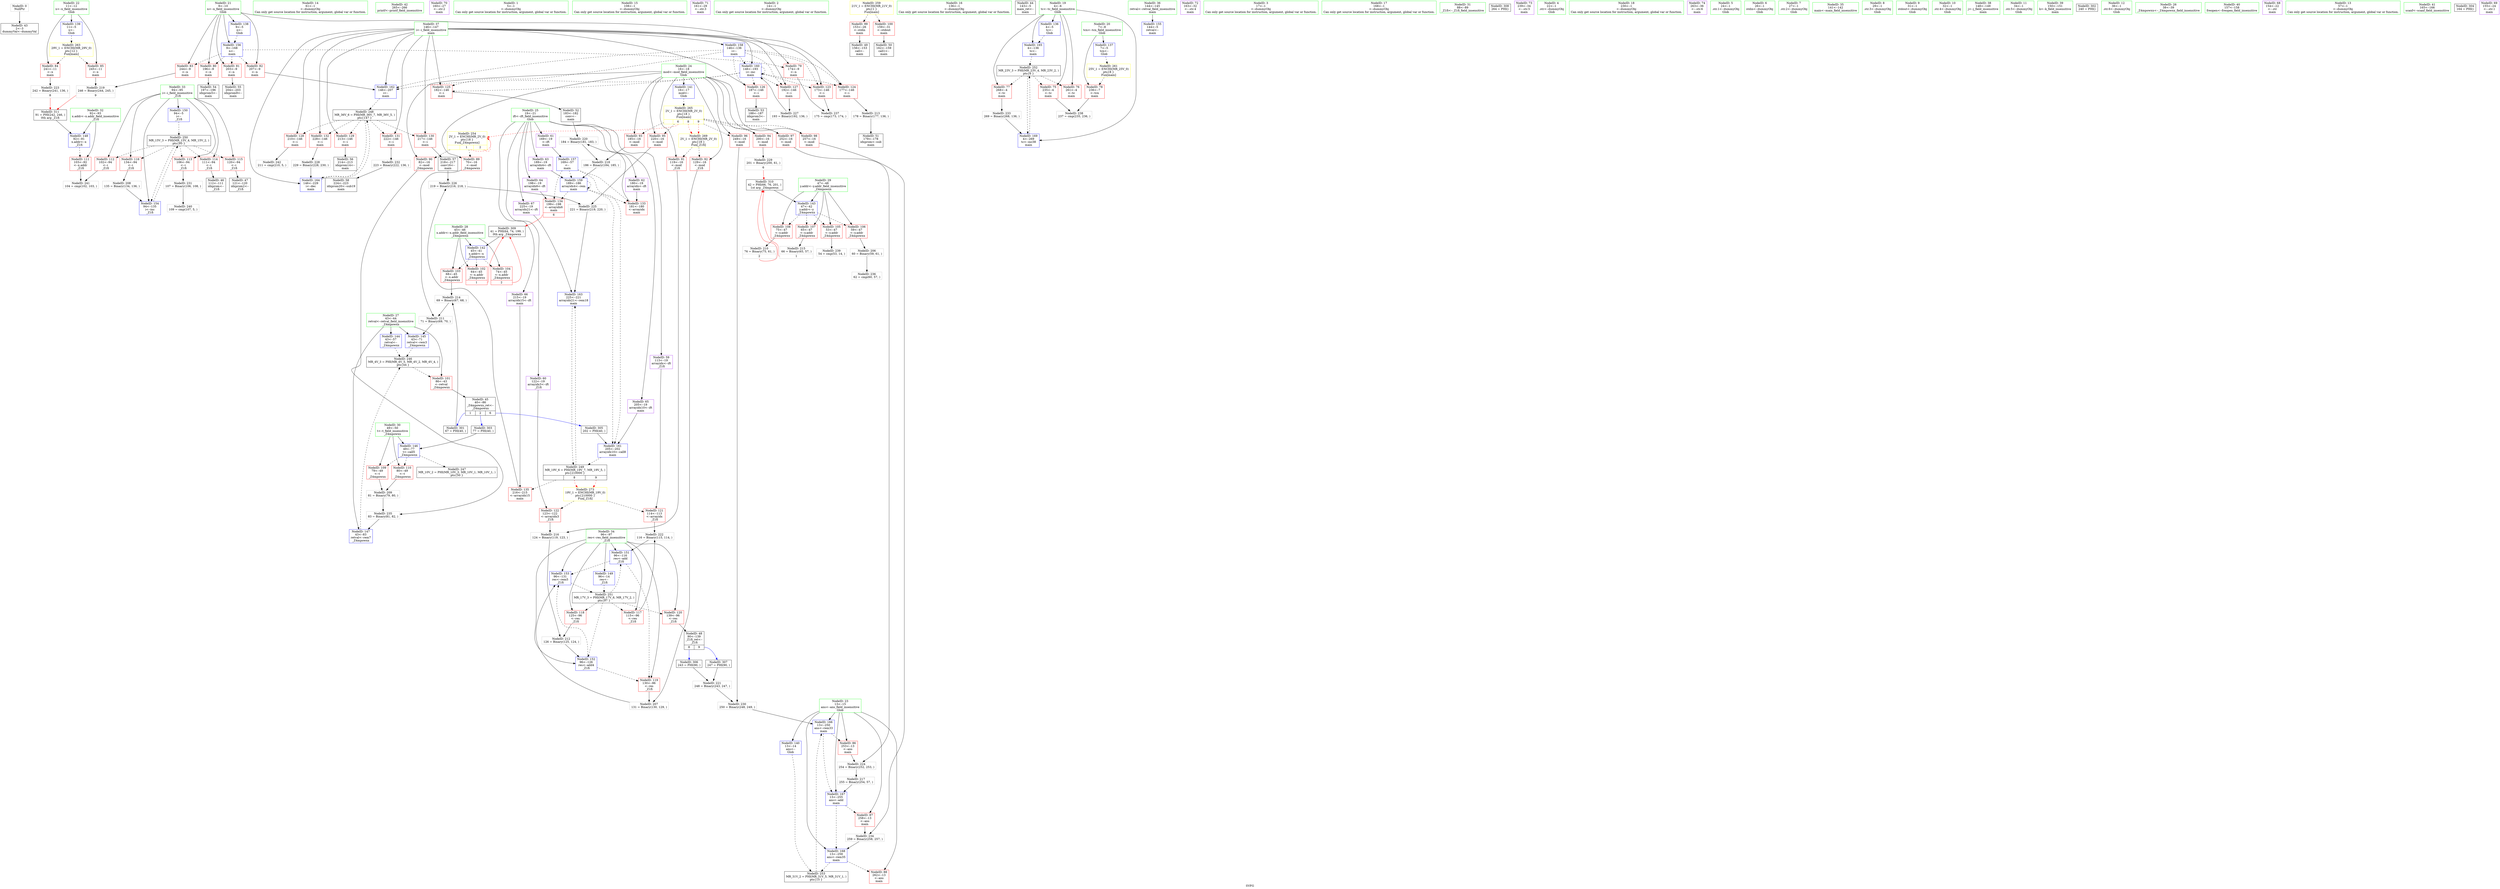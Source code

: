 digraph "SVFG" {
	label="SVFG";

	Node0x5581641a6820 [shape=record,color=grey,label="{NodeID: 0\nNullPtr}"];
	Node0x5581641a6820 -> Node0x5581641c3b30[style=solid];
	Node0x5581641e0800 [shape=record,color=yellow,style=double,label="{NodeID: 263\n29V_1 = ENCHI(MR_29V_0)\npts\{12 \}\nFun[main]}"];
	Node0x5581641e0800 -> Node0x5581641c6cd0[style=dashed];
	Node0x5581641e0800 -> Node0x5581641c6da0[style=dashed];
	Node0x5581641c4040 [shape=record,color=red,label="{NodeID: 97\n252\<--16\n\<--mod\nmain\n}"];
	Node0x5581641c4040 -> Node0x5581641d10d0[style=solid];
	Node0x5581641c2160 [shape=record,color=green,label="{NodeID: 14\n61\<--1\n\<--dummyObj\nCan only get source location for instruction, argument, global var or function.}"];
	Node0x5581641c4ba0 [shape=record,color=red,label="{NodeID: 111\n103\<--92\n\<--x.addr\n_Z1fi\n}"];
	Node0x5581641c4ba0 -> Node0x5581641d2a50[style=solid];
	Node0x5581641c2e10 [shape=record,color=green,label="{NodeID: 28\n45\<--46\nx.addr\<--x.addr_field_insensitive\n_Z4mpowxx\n}"];
	Node0x5581641c2e10 -> Node0x5581641c4450[style=solid];
	Node0x5581641c2e10 -> Node0x5581641c4520[style=solid];
	Node0x5581641c2e10 -> Node0x5581641c45f0[style=solid];
	Node0x5581641c2e10 -> Node0x5581641cad30[style=solid];
	Node0x5581641cf8d0 [shape=record,color=grey,label="{NodeID: 208\n135 = Binary(134, 136, )\n}"];
	Node0x5581641cf8d0 -> Node0x5581641cb6f0[style=solid];
	Node0x5581641c9e40 [shape=record,color=red,label="{NodeID: 125\n182\<--146\n\<--i\nmain\n}"];
	Node0x5581641c9e40 -> Node0x5581641c52d0[style=solid];
	Node0x5581641c3a30 [shape=record,color=green,label="{NodeID: 42\n265\<--266\nprintf\<--printf_field_insensitive\n}"];
	Node0x5581641eef80 [shape=record,color=black,label="{NodeID: 305\n202 = PHI(40, )\n}"];
	Node0x5581641eef80 -> Node0x5581641cbca0[style=solid];
	Node0x5581641d0dd0 [shape=record,color=grey,label="{NodeID: 222\n116 = Binary(115, 114, )\n}"];
	Node0x5581641d0dd0 -> Node0x5581641cb480[style=solid];
	Node0x5581641caa30 [shape=record,color=blue,label="{NodeID: 139\n11\<--5\nx\<--\nGlob }"];
	Node0x5581641caa30 -> Node0x5581641e0800[style=dashed];
	Node0x5581641c5610 [shape=record,color=black,label="{NodeID: 56\n214\<--213\nidxprom14\<--\nmain\n}"];
	Node0x5581641d22d0 [shape=record,color=grey,label="{NodeID: 236\n62 = cmp(60, 57, )\n}"];
	Node0x5581641cb620 [shape=record,color=blue,label="{NodeID: 153\n96\<--131\nres\<--rem5\n_Z1fi\n}"];
	Node0x5581641cb620 -> Node0x5581641dde70[style=dashed];
	Node0x5581641c6170 [shape=record,color=purple,label="{NodeID: 70\n160\<--27\n\<--.str.2\nmain\n}"];
	Node0x5581641dd970 [shape=record,color=black,label="{NodeID: 250\nMR_15V_3 = PHI(MR_15V_4, MR_15V_2, )\npts\{95 \}\n}"];
	Node0x5581641dd970 -> Node0x5581641c4c70[style=dashed];
	Node0x5581641dd970 -> Node0x5581641c4d40[style=dashed];
	Node0x5581641dd970 -> Node0x5581641c4e10[style=dashed];
	Node0x5581641dd970 -> Node0x5581641c4ee0[style=dashed];
	Node0x5581641dd970 -> Node0x5581641c96f0[style=dashed];
	Node0x5581641dd970 -> Node0x5581641cb6f0[style=dashed];
	Node0x5581641cc180 [shape=record,color=blue,label="{NodeID: 167\n13\<--255\nans\<--add\nmain\n}"];
	Node0x5581641cc180 -> Node0x5581641c6f40[style=dashed];
	Node0x5581641cc180 -> Node0x5581641cc250[style=dashed];
	Node0x5581641c6cd0 [shape=record,color=red,label="{NodeID: 84\n241\<--11\n\<--x\nmain\n}"];
	Node0x5581641c6cd0 -> Node0x5581641d0f50[style=solid];
	Node0x5581641bcd70 [shape=record,color=green,label="{NodeID: 1\n5\<--1\n\<--dummyObj\nCan only get source location for instruction, argument, global var or function.}"];
	Node0x5581641c4110 [shape=record,color=red,label="{NodeID: 98\n257\<--16\n\<--mod\nmain\n}"];
	Node0x5581641c4110 -> Node0x5581641d1fd0[style=solid];
	Node0x5581641c21f0 [shape=record,color=green,label="{NodeID: 15\n108\<--1\n\<--dummyObj\nCan only get source location for instruction, argument, global var or function.}"];
	Node0x5581641c4c70 [shape=record,color=red,label="{NodeID: 112\n102\<--94\n\<--i\n_Z1fi\n}"];
	Node0x5581641c4c70 -> Node0x5581641d2a50[style=solid];
	Node0x5581641c2ee0 [shape=record,color=green,label="{NodeID: 29\n47\<--48\ny.addr\<--y.addr_field_insensitive\n_Z4mpowxx\n}"];
	Node0x5581641c2ee0 -> Node0x5581641c46c0[style=solid];
	Node0x5581641c2ee0 -> Node0x5581641c4790[style=solid];
	Node0x5581641c2ee0 -> Node0x5581641c4860[style=solid];
	Node0x5581641c2ee0 -> Node0x5581641c4930[style=solid];
	Node0x5581641c2ee0 -> Node0x5581641cae00[style=solid];
	Node0x5581641cfa50 [shape=record,color=grey,label="{NodeID: 209\n81 = Binary(79, 80, )\n}"];
	Node0x5581641cfa50 -> Node0x5581641d2150[style=solid];
	Node0x5581641c9f10 [shape=record,color=red,label="{NodeID: 126\n187\<--146\n\<--i\nmain\n}"];
	Node0x5581641c9f10 -> Node0x5581641c53a0[style=solid];
	Node0x5581641c3b30 [shape=record,color=black,label="{NodeID: 43\n2\<--3\ndummyVal\<--dummyVal\n}"];
	Node0x5581641ef0f0 [shape=record,color=black,label="{NodeID: 306\n243 = PHI(90, )\n}"];
	Node0x5581641ef0f0 -> Node0x5581641d0c50[style=solid];
	Node0x5581641d0f50 [shape=record,color=grey,label="{NodeID: 223\n242 = Binary(241, 136, )\n|{<s0>8}}"];
	Node0x5581641d0f50:s0 -> Node0x5581641ef910[style=solid,color=red];
	Node0x5581641cab30 [shape=record,color=blue,label="{NodeID: 140\n13\<--14\nans\<--\nGlob }"];
	Node0x5581641cab30 -> Node0x5581641de870[style=dashed];
	Node0x5581641c56e0 [shape=record,color=black,label="{NodeID: 57\n218\<--217\nconv16\<--\nmain\n}"];
	Node0x5581641c56e0 -> Node0x5581641d13d0[style=solid];
	Node0x5581641d2450 [shape=record,color=grey,label="{NodeID: 237\n175 = cmp(173, 174, )\n}"];
	Node0x5581641cb6f0 [shape=record,color=blue,label="{NodeID: 154\n94\<--135\ni\<--inc\n_Z1fi\n}"];
	Node0x5581641cb6f0 -> Node0x5581641dd970[style=dashed];
	Node0x5581641c6240 [shape=record,color=purple,label="{NodeID: 71\n161\<--29\n\<--.str.3\nmain\n}"];
	Node0x5581641dde70 [shape=record,color=black,label="{NodeID: 251\nMR_17V_3 = PHI(MR_17V_6, MR_17V_2, )\npts\{97 \}\n}"];
	Node0x5581641dde70 -> Node0x5581641c97c0[style=dashed];
	Node0x5581641dde70 -> Node0x5581641c9890[style=dashed];
	Node0x5581641dde70 -> Node0x5581641c9a30[style=dashed];
	Node0x5581641dde70 -> Node0x5581641cb480[style=dashed];
	Node0x5581641dde70 -> Node0x5581641cb550[style=dashed];
	Node0x5581641cc250 [shape=record,color=blue,label="{NodeID: 168\n13\<--259\nans\<--rem35\nmain\n}"];
	Node0x5581641cc250 -> Node0x5581641c7010[style=dashed];
	Node0x5581641cc250 -> Node0x5581641de870[style=dashed];
	Node0x5581641c6da0 [shape=record,color=red,label="{NodeID: 85\n245\<--11\n\<--x\nmain\n}"];
	Node0x5581641c6da0 -> Node0x5581641d0950[style=solid];
	Node0x5581641b8b50 [shape=record,color=green,label="{NodeID: 2\n14\<--1\n\<--dummyObj\nCan only get source location for instruction, argument, global var or function.}"];
	Node0x5581641e09c0 [shape=record,color=yellow,style=double,label="{NodeID: 265\n2V_1 = ENCHI(MR_2V_0)\npts\{18 \}\nFun[main]|{|<s6>6|<s7>8|<s8>9}}"];
	Node0x5581641e09c0 -> Node0x5581641c7420[style=dashed];
	Node0x5581641e09c0 -> Node0x5581641c74f0[style=dashed];
	Node0x5581641e09c0 -> Node0x5581641c75c0[style=dashed];
	Node0x5581641e09c0 -> Node0x5581641c3f70[style=dashed];
	Node0x5581641e09c0 -> Node0x5581641c4040[style=dashed];
	Node0x5581641e09c0 -> Node0x5581641c4110[style=dashed];
	Node0x5581641e09c0:s6 -> Node0x5581641ded70[style=dashed,color=red];
	Node0x5581641e09c0:s7 -> Node0x5581641e0d40[style=dashed,color=red];
	Node0x5581641e09c0:s8 -> Node0x5581641e0d40[style=dashed,color=red];
	Node0x5581641c41e0 [shape=record,color=red,label="{NodeID: 99\n153\<--26\n\<--stdin\nmain\n}"];
	Node0x5581641c41e0 -> Node0x5581641c5060[style=solid];
	Node0x5581641c2280 [shape=record,color=green,label="{NodeID: 16\n136\<--1\n\<--dummyObj\nCan only get source location for instruction, argument, global var or function.}"];
	Node0x5581641c4d40 [shape=record,color=red,label="{NodeID: 113\n106\<--94\n\<--i\n_Z1fi\n}"];
	Node0x5581641c4d40 -> Node0x5581641d1b50[style=solid];
	Node0x5581641c2fb0 [shape=record,color=green,label="{NodeID: 30\n49\<--50\nt\<--t_field_insensitive\n_Z4mpowxx\n}"];
	Node0x5581641c2fb0 -> Node0x5581641c4a00[style=solid];
	Node0x5581641c2fb0 -> Node0x5581641c4ad0[style=solid];
	Node0x5581641c2fb0 -> Node0x5581641cb070[style=solid];
	Node0x5581641cfbd0 [shape=record,color=grey,label="{NodeID: 210\n76 = Binary(75, 61, )\n|{<s0>2}}"];
	Node0x5581641cfbd0:s0 -> Node0x5581641ef750[style=solid,color=red];
	Node0x5581641c9fe0 [shape=record,color=red,label="{NodeID: 127\n192\<--146\n\<--i\nmain\n}"];
	Node0x5581641c9fe0 -> Node0x5581641d1550[style=solid];
	Node0x5581641c3c30 [shape=record,color=black,label="{NodeID: 44\n143\<--5\nmain_ret\<--\nmain\n}"];
	Node0x5581641ef230 [shape=record,color=black,label="{NodeID: 307\n247 = PHI(90, )\n}"];
	Node0x5581641ef230 -> Node0x5581641d0c50[style=solid];
	Node0x5581641d10d0 [shape=record,color=grey,label="{NodeID: 224\n254 = Binary(252, 253, )\n}"];
	Node0x5581641d10d0 -> Node0x5581641d0650[style=solid];
	Node0x5581641cac30 [shape=record,color=blue,label="{NodeID: 141\n16\<--17\nmod\<--\nGlob }"];
	Node0x5581641cac30 -> Node0x5581641e09c0[style=dashed];
	Node0x5581641c57b0 [shape=record,color=black,label="{NodeID: 58\n224\<--223\nidxprom20\<--sub19\nmain\n}"];
	Node0x5581641d25d0 [shape=record,color=grey,label="{NodeID: 238\n237 = cmp(235, 236, )\n}"];
	Node0x5581641cb7c0 [shape=record,color=blue,label="{NodeID: 155\n144\<--5\nretval\<--\nmain\n}"];
	Node0x5581641c6310 [shape=record,color=purple,label="{NodeID: 72\n163\<--32\n\<--.str.4\nmain\n}"];
	Node0x5581641de370 [shape=record,color=black,label="{NodeID: 252\nMR_23V_3 = PHI(MR_23V_4, MR_23V_2, )\npts\{6 \}\n}"];
	Node0x5581641de370 -> Node0x5581641c6580[style=dashed];
	Node0x5581641de370 -> Node0x5581641c6650[style=dashed];
	Node0x5581641de370 -> Node0x5581641c6720[style=dashed];
	Node0x5581641de370 -> Node0x5581641cc320[style=dashed];
	Node0x5581641cc320 [shape=record,color=blue,label="{NodeID: 169\n4\<--269\ntc\<--inc38\nmain\n}"];
	Node0x5581641cc320 -> Node0x5581641de370[style=dashed];
	Node0x5581641c6e70 [shape=record,color=red,label="{NodeID: 86\n253\<--13\n\<--ans\nmain\n}"];
	Node0x5581641c6e70 -> Node0x5581641d10d0[style=solid];
	Node0x5581641bbb50 [shape=record,color=green,label="{NodeID: 3\n17\<--1\n\<--dummyObj\nCan only get source location for instruction, argument, global var or function.}"];
	Node0x5581641c42b0 [shape=record,color=red,label="{NodeID: 100\n159\<--31\n\<--stdout\nmain\n}"];
	Node0x5581641c42b0 -> Node0x5581641c5130[style=solid];
	Node0x5581641c2340 [shape=record,color=green,label="{NodeID: 17\n168\<--1\n\<--dummyObj\nCan only get source location for instruction, argument, global var or function.}"];
	Node0x5581641c4e10 [shape=record,color=red,label="{NodeID: 114\n111\<--94\n\<--i\n_Z1fi\n}"];
	Node0x5581641c4e10 -> Node0x5581641c3dd0[style=solid];
	Node0x5581641c3080 [shape=record,color=green,label="{NodeID: 31\n88\<--89\n_Z1fi\<--_Z1fi_field_insensitive\n}"];
	Node0x5581641cfd50 [shape=record,color=grey,label="{NodeID: 211\n71 = Binary(69, 70, )\n}"];
	Node0x5581641cfd50 -> Node0x5581641cafa0[style=solid];
	Node0x5581641ca0b0 [shape=record,color=red,label="{NodeID: 128\n210\<--146\n\<--i\nmain\n}"];
	Node0x5581641ca0b0 -> Node0x5581641d2bd0[style=solid];
	Node0x5581641c3d00 [shape=record,color=black,label="{NodeID: 45\n40\<--86\n_Z4mpowxx_ret\<--\n_Z4mpowxx\n|{<s0>1|<s1>2|<s2>6}}"];
	Node0x5581641c3d00:s0 -> Node0x558163f377c0[style=solid,color=blue];
	Node0x5581641c3d00:s1 -> Node0x5581641eed80[style=solid,color=blue];
	Node0x5581641c3d00:s2 -> Node0x5581641eef80[style=solid,color=blue];
	Node0x5581641ef370 [shape=record,color=black,label="{NodeID: 308\n264 = PHI()\n}"];
	Node0x5581641d1250 [shape=record,color=grey,label="{NodeID: 225\n221 = Binary(219, 220, )\n}"];
	Node0x5581641d1250 -> Node0x5581641cbe40[style=solid];
	Node0x5581641cad30 [shape=record,color=blue,label="{NodeID: 142\n45\<--41\nx.addr\<--x\n_Z4mpowxx\n}"];
	Node0x5581641cad30 -> Node0x5581641c4450[style=dashed];
	Node0x5581641cad30 -> Node0x5581641c4520[style=dashed];
	Node0x5581641cad30 -> Node0x5581641c45f0[style=dashed];
	Node0x5581641c5880 [shape=record,color=purple,label="{NodeID: 59\n113\<--19\narrayidx\<--ift\n_Z1fi\n}"];
	Node0x5581641c5880 -> Node0x5581641c9b00[style=solid];
	Node0x5581641d2750 [shape=record,color=grey,label="{NodeID: 239\n54 = cmp(53, 14, )\n}"];
	Node0x5581641cb890 [shape=record,color=blue,label="{NodeID: 156\n9\<--168\nn\<--\nmain\n}"];
	Node0x5581641cb890 -> Node0x5581641c68c0[style=dashed];
	Node0x5581641cb890 -> Node0x5581641c6990[style=dashed];
	Node0x5581641cb890 -> Node0x5581641c6a60[style=dashed];
	Node0x5581641cb890 -> Node0x5581641c6b30[style=dashed];
	Node0x5581641cb890 -> Node0x5581641c6c00[style=dashed];
	Node0x5581641c63e0 [shape=record,color=purple,label="{NodeID: 73\n239\<--34\n\<--.str.5\nmain\n}"];
	Node0x5581641de870 [shape=record,color=black,label="{NodeID: 253\nMR_31V_2 = PHI(MR_31V_5, MR_31V_1, )\npts\{15 \}\n}"];
	Node0x5581641de870 -> Node0x5581641cc0b0[style=dashed];
	Node0x5581641c6f40 [shape=record,color=red,label="{NodeID: 87\n258\<--13\n\<--ans\nmain\n}"];
	Node0x5581641c6f40 -> Node0x5581641d1fd0[style=solid];
	Node0x5581641a6a20 [shape=record,color=green,label="{NodeID: 4\n22\<--1\n.str\<--dummyObj\nGlob }"];
	Node0x5581641c4380 [shape=record,color=red,label="{NodeID: 101\n86\<--43\n\<--retval\n_Z4mpowxx\n}"];
	Node0x5581641c4380 -> Node0x5581641c3d00[style=solid];
	Node0x5581641c2440 [shape=record,color=green,label="{NodeID: 18\n230\<--1\n\<--dummyObj\nCan only get source location for instruction, argument, global var or function.}"];
	Node0x5581641c4ee0 [shape=record,color=red,label="{NodeID: 115\n120\<--94\n\<--i\n_Z1fi\n}"];
	Node0x5581641c4ee0 -> Node0x5581641c3ea0[style=solid];
	Node0x5581641c3180 [shape=record,color=green,label="{NodeID: 32\n92\<--93\nx.addr\<--x.addr_field_insensitive\n_Z1fi\n}"];
	Node0x5581641c3180 -> Node0x5581641c4ba0[style=solid];
	Node0x5581641c3180 -> Node0x5581641cb210[style=solid];
	Node0x5581641cfed0 [shape=record,color=grey,label="{NodeID: 212\n126 = Binary(125, 124, )\n}"];
	Node0x5581641cfed0 -> Node0x5581641cb550[style=solid];
	Node0x5581641ca180 [shape=record,color=red,label="{NodeID: 129\n213\<--146\n\<--i\nmain\n}"];
	Node0x5581641ca180 -> Node0x5581641c5610[style=solid];
	Node0x5581641c3dd0 [shape=record,color=black,label="{NodeID: 46\n112\<--111\nidxprom\<--\n_Z1fi\n}"];
	Node0x5581641ef440 [shape=record,color=black,label="{NodeID: 309\n41 = PHI(64, 74, 199, )\n0th arg _Z4mpowxx }"];
	Node0x5581641ef440 -> Node0x5581641cad30[style=solid];
	Node0x5581641d13d0 [shape=record,color=grey,label="{NodeID: 226\n219 = Binary(216, 218, )\n}"];
	Node0x5581641d13d0 -> Node0x5581641d1250[style=solid];
	Node0x5581641cae00 [shape=record,color=blue,label="{NodeID: 143\n47\<--42\ny.addr\<--y\n_Z4mpowxx\n}"];
	Node0x5581641cae00 -> Node0x5581641c46c0[style=dashed];
	Node0x5581641cae00 -> Node0x5581641c4790[style=dashed];
	Node0x5581641cae00 -> Node0x5581641c4860[style=dashed];
	Node0x5581641cae00 -> Node0x5581641c4930[style=dashed];
	Node0x5581641c5950 [shape=record,color=purple,label="{NodeID: 60\n122\<--19\narrayidx3\<--ift\n_Z1fi\n}"];
	Node0x5581641c5950 -> Node0x5581641c9bd0[style=solid];
	Node0x5581641d28d0 [shape=record,color=grey,label="{NodeID: 240\n109 = cmp(107, 5, )\n}"];
	Node0x5581641cb960 [shape=record,color=blue,label="{NodeID: 157\n169\<--57\n\<--\nmain\n}"];
	Node0x5581641cb960 -> Node0x5581641ca4c0[style=dashed];
	Node0x5581641cb960 -> Node0x5581641ca590[style=dashed];
	Node0x5581641cb960 -> Node0x5581641cbb00[style=dashed];
	Node0x5581641cb960 -> Node0x5581641cbca0[style=dashed];
	Node0x5581641c64b0 [shape=record,color=purple,label="{NodeID: 74\n263\<--36\n\<--.str.6\nmain\n}"];
	Node0x5581641ded70 [shape=record,color=yellow,style=double,label="{NodeID: 254\n2V_1 = ENCHI(MR_2V_0)\npts\{18 \}\nFun[_Z4mpowxx]|{|<s2>1|<s3>2}}"];
	Node0x5581641ded70 -> Node0x5581641c70e0[style=dashed];
	Node0x5581641ded70 -> Node0x5581641c71b0[style=dashed];
	Node0x5581641ded70:s2 -> Node0x5581641ded70[style=dashed,color=red];
	Node0x5581641ded70:s3 -> Node0x5581641ded70[style=dashed,color=red];
	Node0x5581641c7010 [shape=record,color=red,label="{NodeID: 88\n262\<--13\n\<--ans\nmain\n}"];
	Node0x5581641bcc50 [shape=record,color=green,label="{NodeID: 5\n24\<--1\n.str.1\<--dummyObj\nGlob }"];
	Node0x5581641c4450 [shape=record,color=red,label="{NodeID: 102\n64\<--45\n\<--x.addr\n_Z4mpowxx\n|{<s0>1}}"];
	Node0x5581641c4450:s0 -> Node0x5581641ef440[style=solid,color=red];
	Node0x5581641c2540 [shape=record,color=green,label="{NodeID: 19\n4\<--6\ntc\<--tc_field_insensitive\nGlob }"];
	Node0x5581641c2540 -> Node0x5581641c6580[style=solid];
	Node0x5581641c2540 -> Node0x5581641c6650[style=solid];
	Node0x5581641c2540 -> Node0x5581641c6720[style=solid];
	Node0x5581641c2540 -> Node0x5581641ca730[style=solid];
	Node0x5581641c2540 -> Node0x5581641cbfe0[style=solid];
	Node0x5581641c2540 -> Node0x5581641cc320[style=solid];
	Node0x5581641c96f0 [shape=record,color=red,label="{NodeID: 116\n134\<--94\n\<--i\n_Z1fi\n}"];
	Node0x5581641c96f0 -> Node0x5581641cf8d0[style=solid];
	Node0x5581641c3250 [shape=record,color=green,label="{NodeID: 33\n94\<--95\ni\<--i_field_insensitive\n_Z1fi\n}"];
	Node0x5581641c3250 -> Node0x5581641c4c70[style=solid];
	Node0x5581641c3250 -> Node0x5581641c4d40[style=solid];
	Node0x5581641c3250 -> Node0x5581641c4e10[style=solid];
	Node0x5581641c3250 -> Node0x5581641c4ee0[style=solid];
	Node0x5581641c3250 -> Node0x5581641c96f0[style=solid];
	Node0x5581641c3250 -> Node0x5581641cb3b0[style=solid];
	Node0x5581641c3250 -> Node0x5581641cb6f0[style=solid];
	Node0x5581641d0050 [shape=record,color=grey,label="{NodeID: 213\n178 = Binary(177, 136, )\n}"];
	Node0x5581641d0050 -> Node0x5581641c5200[style=solid];
	Node0x5581641ca250 [shape=record,color=red,label="{NodeID: 130\n217\<--146\n\<--i\nmain\n}"];
	Node0x5581641ca250 -> Node0x5581641c56e0[style=solid];
	Node0x5581641c3ea0 [shape=record,color=black,label="{NodeID: 47\n121\<--120\nidxprom2\<--\n_Z1fi\n}"];
	Node0x5581641ef750 [shape=record,color=black,label="{NodeID: 310\n42 = PHI(66, 76, 201, )\n1st arg _Z4mpowxx }"];
	Node0x5581641ef750 -> Node0x5581641cae00[style=solid];
	Node0x5581641d1550 [shape=record,color=grey,label="{NodeID: 227\n193 = Binary(192, 136, )\n}"];
	Node0x5581641d1550 -> Node0x5581641cbbd0[style=solid];
	Node0x5581641caed0 [shape=record,color=blue,label="{NodeID: 144\n43\<--57\nretval\<--\n_Z4mpowxx\n}"];
	Node0x5581641caed0 -> Node0x5581641dc570[style=dashed];
	Node0x5581641c5a20 [shape=record,color=purple,label="{NodeID: 61\n169\<--19\n\<--ift\nmain\n}"];
	Node0x5581641c5a20 -> Node0x5581641cb960[style=solid];
	Node0x5581641d2a50 [shape=record,color=grey,label="{NodeID: 241\n104 = cmp(102, 103, )\n}"];
	Node0x5581641cba30 [shape=record,color=blue,label="{NodeID: 158\n146\<--136\ni\<--\nmain\n}"];
	Node0x5581641cba30 -> Node0x5581641c9ca0[style=dashed];
	Node0x5581641cba30 -> Node0x5581641c9d70[style=dashed];
	Node0x5581641cba30 -> Node0x5581641c9e40[style=dashed];
	Node0x5581641cba30 -> Node0x5581641c9f10[style=dashed];
	Node0x5581641cba30 -> Node0x5581641c9fe0[style=dashed];
	Node0x5581641cba30 -> Node0x5581641cbbd0[style=dashed];
	Node0x5581641cba30 -> Node0x5581641cbd70[style=dashed];
	Node0x5581641c6580 [shape=record,color=red,label="{NodeID: 75\n235\<--4\n\<--tc\nmain\n}"];
	Node0x5581641c6580 -> Node0x5581641d25d0[style=solid];
	Node0x5581641c70e0 [shape=record,color=red,label="{NodeID: 89\n70\<--16\n\<--mod\n_Z4mpowxx\n}"];
	Node0x5581641c70e0 -> Node0x5581641cfd50[style=solid];
	Node0x5581641c13a0 [shape=record,color=green,label="{NodeID: 6\n26\<--1\nstdin\<--dummyObj\nGlob }"];
	Node0x5581641e0d40 [shape=record,color=yellow,style=double,label="{NodeID: 269\n2V_1 = ENCHI(MR_2V_0)\npts\{18 \}\nFun[_Z1fi]}"];
	Node0x5581641e0d40 -> Node0x5581641c7280[style=dashed];
	Node0x5581641e0d40 -> Node0x5581641c7350[style=dashed];
	Node0x5581641c4520 [shape=record,color=red,label="{NodeID: 103\n68\<--45\n\<--x.addr\n_Z4mpowxx\n}"];
	Node0x5581641c4520 -> Node0x5581641d01d0[style=solid];
	Node0x5581641c2640 [shape=record,color=green,label="{NodeID: 20\n7\<--8\ntcn\<--tcn_field_insensitive\nGlob }"];
	Node0x5581641c2640 -> Node0x5581641c67f0[style=solid];
	Node0x5581641c2640 -> Node0x5581641ca830[style=solid];
	Node0x5581641c97c0 [shape=record,color=red,label="{NodeID: 117\n115\<--96\n\<--res\n_Z1fi\n}"];
	Node0x5581641c97c0 -> Node0x5581641d0dd0[style=solid];
	Node0x5581641c3320 [shape=record,color=green,label="{NodeID: 34\n96\<--97\nres\<--res_field_insensitive\n_Z1fi\n}"];
	Node0x5581641c3320 -> Node0x5581641c97c0[style=solid];
	Node0x5581641c3320 -> Node0x5581641c9890[style=solid];
	Node0x5581641c3320 -> Node0x5581641c9960[style=solid];
	Node0x5581641c3320 -> Node0x5581641c9a30[style=solid];
	Node0x5581641c3320 -> Node0x5581641cb2e0[style=solid];
	Node0x5581641c3320 -> Node0x5581641cb480[style=solid];
	Node0x5581641c3320 -> Node0x5581641cb550[style=solid];
	Node0x5581641c3320 -> Node0x5581641cb620[style=solid];
	Node0x5581641d01d0 [shape=record,color=grey,label="{NodeID: 214\n69 = Binary(67, 68, )\n}"];
	Node0x5581641d01d0 -> Node0x5581641cfd50[style=solid];
	Node0x5581641ca320 [shape=record,color=red,label="{NodeID: 131\n222\<--146\n\<--i\nmain\n}"];
	Node0x5581641ca320 -> Node0x5581641d1cd0[style=solid];
	Node0x5581641c4f90 [shape=record,color=black,label="{NodeID: 48\n90\<--139\n_Z1fi_ret\<--\n_Z1fi\n|{<s0>8|<s1>9}}"];
	Node0x5581641c4f90:s0 -> Node0x5581641ef0f0[style=solid,color=blue];
	Node0x5581641c4f90:s1 -> Node0x5581641ef230[style=solid,color=blue];
	Node0x5581641ef910 [shape=record,color=black,label="{NodeID: 311\n91 = PHI(242, 246, )\n0th arg _Z1fi }"];
	Node0x5581641ef910 -> Node0x5581641cb210[style=solid];
	Node0x5581641d16d0 [shape=record,color=grey,label="{NodeID: 228\n229 = Binary(228, 230, )\n}"];
	Node0x5581641d16d0 -> Node0x5581641cbf10[style=solid];
	Node0x5581641cafa0 [shape=record,color=blue,label="{NodeID: 145\n43\<--71\nretval\<--rem3\n_Z4mpowxx\n}"];
	Node0x5581641cafa0 -> Node0x5581641dc570[style=dashed];
	Node0x5581641c5af0 [shape=record,color=purple,label="{NodeID: 62\n180\<--19\narrayidx\<--ift\nmain\n}"];
	Node0x5581641c5af0 -> Node0x5581641ca4c0[style=solid];
	Node0x5581641d2bd0 [shape=record,color=grey,label="{NodeID: 242\n211 = cmp(210, 5, )\n}"];
	Node0x5581641cbb00 [shape=record,color=blue,label="{NodeID: 159\n189\<--186\narrayidx4\<--rem\nmain\n}"];
	Node0x5581641cbb00 -> Node0x5581641ca4c0[style=dashed];
	Node0x5581641cbb00 -> Node0x5581641ca590[style=dashed];
	Node0x5581641cbb00 -> Node0x5581641cbb00[style=dashed];
	Node0x5581641cbb00 -> Node0x5581641cbca0[style=dashed];
	Node0x5581641c6650 [shape=record,color=red,label="{NodeID: 76\n261\<--4\n\<--tc\nmain\n}"];
	Node0x5581641c71b0 [shape=record,color=red,label="{NodeID: 90\n82\<--16\n\<--mod\n_Z4mpowxx\n}"];
	Node0x5581641c71b0 -> Node0x5581641d2150[style=solid];
	Node0x5581641c1430 [shape=record,color=green,label="{NodeID: 7\n27\<--1\n.str.2\<--dummyObj\nGlob }"];
	Node0x5581641c45f0 [shape=record,color=red,label="{NodeID: 104\n74\<--45\n\<--x.addr\n_Z4mpowxx\n|{<s0>2}}"];
	Node0x5581641c45f0:s0 -> Node0x5581641ef440[style=solid,color=red];
	Node0x5581641c2740 [shape=record,color=green,label="{NodeID: 21\n9\<--10\nn\<--n_field_insensitive\nGlob }"];
	Node0x5581641c2740 -> Node0x5581641c68c0[style=solid];
	Node0x5581641c2740 -> Node0x5581641c6990[style=solid];
	Node0x5581641c2740 -> Node0x5581641c6a60[style=solid];
	Node0x5581641c2740 -> Node0x5581641c6b30[style=solid];
	Node0x5581641c2740 -> Node0x5581641c6c00[style=solid];
	Node0x5581641c2740 -> Node0x5581641ca930[style=solid];
	Node0x5581641c2740 -> Node0x5581641cb890[style=solid];
	Node0x5581641c9890 [shape=record,color=red,label="{NodeID: 118\n125\<--96\n\<--res\n_Z1fi\n}"];
	Node0x5581641c9890 -> Node0x5581641cfed0[style=solid];
	Node0x5581641c33f0 [shape=record,color=green,label="{NodeID: 35\n141\<--142\nmain\<--main_field_insensitive\n}"];
	Node0x5581641d0350 [shape=record,color=grey,label="{NodeID: 215\n66 = Binary(65, 57, )\n|{<s0>1}}"];
	Node0x5581641d0350:s0 -> Node0x5581641ef750[style=solid,color=red];
	Node0x5581641ca3f0 [shape=record,color=red,label="{NodeID: 132\n228\<--146\n\<--i\nmain\n}"];
	Node0x5581641ca3f0 -> Node0x5581641d16d0[style=solid];
	Node0x5581641c5060 [shape=record,color=black,label="{NodeID: 49\n156\<--153\ncall\<--\nmain\n}"];
	Node0x5581641d1850 [shape=record,color=grey,label="{NodeID: 229\n201 = Binary(200, 61, )\n|{<s0>6}}"];
	Node0x5581641d1850:s0 -> Node0x5581641ef750[style=solid,color=red];
	Node0x5581641cb070 [shape=record,color=blue,label="{NodeID: 146\n49\<--77\nt\<--call5\n_Z4mpowxx\n}"];
	Node0x5581641cb070 -> Node0x5581641c4a00[style=dashed];
	Node0x5581641cb070 -> Node0x5581641c4ad0[style=dashed];
	Node0x5581641cb070 -> Node0x5581641dca70[style=dashed];
	Node0x5581641c5bc0 [shape=record,color=purple,label="{NodeID: 63\n189\<--19\narrayidx4\<--ift\nmain\n}"];
	Node0x5581641c5bc0 -> Node0x5581641cbb00[style=solid];
	Node0x5581641cbbd0 [shape=record,color=blue,label="{NodeID: 160\n146\<--193\ni\<--inc\nmain\n}"];
	Node0x5581641cbbd0 -> Node0x5581641c9ca0[style=dashed];
	Node0x5581641cbbd0 -> Node0x5581641c9d70[style=dashed];
	Node0x5581641cbbd0 -> Node0x5581641c9e40[style=dashed];
	Node0x5581641cbbd0 -> Node0x5581641c9f10[style=dashed];
	Node0x5581641cbbd0 -> Node0x5581641c9fe0[style=dashed];
	Node0x5581641cbbd0 -> Node0x5581641cbbd0[style=dashed];
	Node0x5581641cbbd0 -> Node0x5581641cbd70[style=dashed];
	Node0x5581641c6720 [shape=record,color=red,label="{NodeID: 77\n268\<--4\n\<--tc\nmain\n}"];
	Node0x5581641c6720 -> Node0x5581641d1e50[style=solid];
	Node0x5581641c7280 [shape=record,color=red,label="{NodeID: 91\n119\<--16\n\<--mod\n_Z1fi\n}"];
	Node0x5581641c7280 -> Node0x5581641d04d0[style=solid];
	Node0x5581641a6640 [shape=record,color=green,label="{NodeID: 8\n29\<--1\n.str.3\<--dummyObj\nGlob }"];
	Node0x5581641c46c0 [shape=record,color=red,label="{NodeID: 105\n53\<--47\n\<--y.addr\n_Z4mpowxx\n}"];
	Node0x5581641c46c0 -> Node0x5581641d2750[style=solid];
	Node0x5581641c2840 [shape=record,color=green,label="{NodeID: 22\n11\<--12\nx\<--x_field_insensitive\nGlob }"];
	Node0x5581641c2840 -> Node0x5581641c6cd0[style=solid];
	Node0x5581641c2840 -> Node0x5581641c6da0[style=solid];
	Node0x5581641c2840 -> Node0x5581641caa30[style=solid];
	Node0x5581641c9960 [shape=record,color=red,label="{NodeID: 119\n130\<--96\n\<--res\n_Z1fi\n}"];
	Node0x5581641c9960 -> Node0x5581641cf750[style=solid];
	Node0x5581641c34f0 [shape=record,color=green,label="{NodeID: 36\n144\<--145\nretval\<--retval_field_insensitive\nmain\n}"];
	Node0x5581641c34f0 -> Node0x5581641cb7c0[style=solid];
	Node0x5581641d04d0 [shape=record,color=grey,label="{NodeID: 216\n124 = Binary(119, 123, )\n}"];
	Node0x5581641d04d0 -> Node0x5581641cfed0[style=solid];
	Node0x5581641ca4c0 [shape=record,color=red,label="{NodeID: 133\n181\<--180\n\<--arrayidx\nmain\n}"];
	Node0x5581641ca4c0 -> Node0x5581641d0ad0[style=solid];
	Node0x5581641c5130 [shape=record,color=black,label="{NodeID: 50\n162\<--159\ncall1\<--\nmain\n}"];
	Node0x5581641d19d0 [shape=record,color=grey,label="{NodeID: 230\n250 = Binary(248, 249, )\n}"];
	Node0x5581641d19d0 -> Node0x5581641cc0b0[style=solid];
	Node0x5581641cb140 [shape=record,color=blue,label="{NodeID: 147\n43\<--83\nretval\<--rem7\n_Z4mpowxx\n}"];
	Node0x5581641cb140 -> Node0x5581641dc570[style=dashed];
	Node0x5581641c5c90 [shape=record,color=purple,label="{NodeID: 64\n198\<--19\narrayidx6\<--ift\nmain\n}"];
	Node0x5581641c5c90 -> Node0x5581641ca590[style=solid];
	Node0x5581641cbca0 [shape=record,color=blue,label="{NodeID: 161\n205\<--202\narrayidx10\<--call8\nmain\n}"];
	Node0x5581641cbca0 -> Node0x5581641dd470[style=dashed];
	Node0x5581641c67f0 [shape=record,color=red,label="{NodeID: 78\n236\<--7\n\<--tcn\nmain\n}"];
	Node0x5581641c67f0 -> Node0x5581641d25d0[style=solid];
	Node0x5581641c7350 [shape=record,color=red,label="{NodeID: 92\n129\<--16\n\<--mod\n_Z1fi\n}"];
	Node0x5581641c7350 -> Node0x5581641cf750[style=solid];
	Node0x5581641a66d0 [shape=record,color=green,label="{NodeID: 9\n31\<--1\nstdout\<--dummyObj\nGlob }"];
	Node0x5581641c4790 [shape=record,color=red,label="{NodeID: 106\n59\<--47\n\<--y.addr\n_Z4mpowxx\n}"];
	Node0x5581641c4790 -> Node0x5581641cf5d0[style=solid];
	Node0x5581641c2940 [shape=record,color=green,label="{NodeID: 23\n13\<--15\nans\<--ans_field_insensitive\nGlob }"];
	Node0x5581641c2940 -> Node0x5581641c6e70[style=solid];
	Node0x5581641c2940 -> Node0x5581641c6f40[style=solid];
	Node0x5581641c2940 -> Node0x5581641c7010[style=solid];
	Node0x5581641c2940 -> Node0x5581641cab30[style=solid];
	Node0x5581641c2940 -> Node0x5581641cc0b0[style=solid];
	Node0x5581641c2940 -> Node0x5581641cc180[style=solid];
	Node0x5581641c2940 -> Node0x5581641cc250[style=solid];
	Node0x5581641c9a30 [shape=record,color=red,label="{NodeID: 120\n139\<--96\n\<--res\n_Z1fi\n}"];
	Node0x5581641c9a30 -> Node0x5581641c4f90[style=solid];
	Node0x5581641c35c0 [shape=record,color=green,label="{NodeID: 37\n146\<--147\ni\<--i_field_insensitive\nmain\n}"];
	Node0x5581641c35c0 -> Node0x5581641c9ca0[style=solid];
	Node0x5581641c35c0 -> Node0x5581641c9d70[style=solid];
	Node0x5581641c35c0 -> Node0x5581641c9e40[style=solid];
	Node0x5581641c35c0 -> Node0x5581641c9f10[style=solid];
	Node0x5581641c35c0 -> Node0x5581641c9fe0[style=solid];
	Node0x5581641c35c0 -> Node0x5581641ca0b0[style=solid];
	Node0x5581641c35c0 -> Node0x5581641ca180[style=solid];
	Node0x5581641c35c0 -> Node0x5581641ca250[style=solid];
	Node0x5581641c35c0 -> Node0x5581641ca320[style=solid];
	Node0x5581641c35c0 -> Node0x5581641ca3f0[style=solid];
	Node0x5581641c35c0 -> Node0x5581641cba30[style=solid];
	Node0x5581641c35c0 -> Node0x5581641cbbd0[style=solid];
	Node0x5581641c35c0 -> Node0x5581641cbd70[style=solid];
	Node0x5581641c35c0 -> Node0x5581641cbf10[style=solid];
	Node0x5581641d0650 [shape=record,color=grey,label="{NodeID: 217\n255 = Binary(254, 57, )\n}"];
	Node0x5581641d0650 -> Node0x5581641cc180[style=solid];
	Node0x5581641ca590 [shape=record,color=red,label="{NodeID: 134\n199\<--198\n\<--arrayidx6\nmain\n|{<s0>6}}"];
	Node0x5581641ca590:s0 -> Node0x5581641ef440[style=solid,color=red];
	Node0x5581641c5200 [shape=record,color=black,label="{NodeID: 51\n179\<--178\nidxprom\<--sub\nmain\n}"];
	Node0x5581641d1b50 [shape=record,color=grey,label="{NodeID: 231\n107 = Binary(106, 108, )\n}"];
	Node0x5581641d1b50 -> Node0x5581641d28d0[style=solid];
	Node0x5581641cb210 [shape=record,color=blue,label="{NodeID: 148\n92\<--91\nx.addr\<--x\n_Z1fi\n}"];
	Node0x5581641cb210 -> Node0x5581641c4ba0[style=dashed];
	Node0x5581641c5d60 [shape=record,color=purple,label="{NodeID: 65\n205\<--19\narrayidx10\<--ift\nmain\n}"];
	Node0x5581641c5d60 -> Node0x5581641cbca0[style=solid];
	Node0x5581641cbd70 [shape=record,color=blue,label="{NodeID: 162\n146\<--207\ni\<--\nmain\n}"];
	Node0x5581641cbd70 -> Node0x5581641dcf70[style=dashed];
	Node0x5581641c68c0 [shape=record,color=red,label="{NodeID: 79\n174\<--9\n\<--n\nmain\n}"];
	Node0x5581641c68c0 -> Node0x5581641d2450[style=solid];
	Node0x5581641dfc40 [shape=record,color=yellow,style=double,label="{NodeID: 259\n21V_1 = ENCHI(MR_21V_0)\npts\{1 \}\nFun[main]}"];
	Node0x5581641dfc40 -> Node0x5581641c41e0[style=dashed];
	Node0x5581641dfc40 -> Node0x5581641c42b0[style=dashed];
	Node0x5581641c7420 [shape=record,color=red,label="{NodeID: 93\n185\<--16\n\<--mod\nmain\n}"];
	Node0x5581641c7420 -> Node0x5581641d07d0[style=solid];
	Node0x5581641c16e0 [shape=record,color=green,label="{NodeID: 10\n32\<--1\n.str.4\<--dummyObj\nGlob }"];
	Node0x5581641e10f0 [shape=record,color=yellow,style=double,label="{NodeID: 273\n19V_1 = ENCHI(MR_19V_0)\npts\{210000 \}\nFun[_Z1fi]}"];
	Node0x5581641e10f0 -> Node0x5581641c9b00[style=dashed];
	Node0x5581641e10f0 -> Node0x5581641c9bd0[style=dashed];
	Node0x5581641c4860 [shape=record,color=red,label="{NodeID: 107\n65\<--47\n\<--y.addr\n_Z4mpowxx\n}"];
	Node0x5581641c4860 -> Node0x5581641d0350[style=solid];
	Node0x5581641c2a40 [shape=record,color=green,label="{NodeID: 24\n16\<--18\nmod\<--mod_field_insensitive\nGlob }"];
	Node0x5581641c2a40 -> Node0x5581641c70e0[style=solid];
	Node0x5581641c2a40 -> Node0x5581641c71b0[style=solid];
	Node0x5581641c2a40 -> Node0x5581641c7280[style=solid];
	Node0x5581641c2a40 -> Node0x5581641c7350[style=solid];
	Node0x5581641c2a40 -> Node0x5581641c7420[style=solid];
	Node0x5581641c2a40 -> Node0x5581641c74f0[style=solid];
	Node0x5581641c2a40 -> Node0x5581641c75c0[style=solid];
	Node0x5581641c2a40 -> Node0x5581641c3f70[style=solid];
	Node0x5581641c2a40 -> Node0x5581641c4040[style=solid];
	Node0x5581641c2a40 -> Node0x5581641c4110[style=solid];
	Node0x5581641c2a40 -> Node0x5581641cac30[style=solid];
	Node0x5581641c9b00 [shape=record,color=red,label="{NodeID: 121\n114\<--113\n\<--arrayidx\n_Z1fi\n}"];
	Node0x5581641c9b00 -> Node0x5581641d0dd0[style=solid];
	Node0x5581641c3690 [shape=record,color=green,label="{NodeID: 38\n148\<--149\nj\<--j_field_insensitive\nmain\n}"];
	Node0x558163f377c0 [shape=record,color=black,label="{NodeID: 301\n67 = PHI(40, )\n}"];
	Node0x558163f377c0 -> Node0x5581641d01d0[style=solid];
	Node0x5581641d07d0 [shape=record,color=grey,label="{NodeID: 218\n186 = Binary(184, 185, )\n}"];
	Node0x5581641d07d0 -> Node0x5581641cbb00[style=solid];
	Node0x5581641ca660 [shape=record,color=red,label="{NodeID: 135\n216\<--215\n\<--arrayidx15\nmain\n}"];
	Node0x5581641ca660 -> Node0x5581641d13d0[style=solid];
	Node0x5581641c52d0 [shape=record,color=black,label="{NodeID: 52\n183\<--182\nconv\<--\nmain\n}"];
	Node0x5581641c52d0 -> Node0x5581641d0ad0[style=solid];
	Node0x5581641d1cd0 [shape=record,color=grey,label="{NodeID: 232\n223 = Binary(222, 136, )\n}"];
	Node0x5581641d1cd0 -> Node0x5581641c57b0[style=solid];
	Node0x5581641cb2e0 [shape=record,color=blue,label="{NodeID: 149\n96\<--14\nres\<--\n_Z1fi\n}"];
	Node0x5581641cb2e0 -> Node0x5581641dde70[style=dashed];
	Node0x5581641c5e30 [shape=record,color=purple,label="{NodeID: 66\n215\<--19\narrayidx15\<--ift\nmain\n}"];
	Node0x5581641c5e30 -> Node0x5581641ca660[style=solid];
	Node0x5581641dc570 [shape=record,color=black,label="{NodeID: 246\nMR_4V_3 = PHI(MR_4V_5, MR_4V_2, MR_4V_4, )\npts\{44 \}\n}"];
	Node0x5581641dc570 -> Node0x5581641c4380[style=dashed];
	Node0x5581641cbe40 [shape=record,color=blue,label="{NodeID: 163\n225\<--221\narrayidx21\<--rem18\nmain\n}"];
	Node0x5581641cbe40 -> Node0x5581641dd470[style=dashed];
	Node0x5581641c6990 [shape=record,color=red,label="{NodeID: 80\n196\<--9\n\<--n\nmain\n}"];
	Node0x5581641c6990 -> Node0x5581641c5470[style=solid];
	Node0x5581641c74f0 [shape=record,color=red,label="{NodeID: 94\n200\<--16\n\<--mod\nmain\n}"];
	Node0x5581641c74f0 -> Node0x5581641d1850[style=solid];
	Node0x5581641c17b0 [shape=record,color=green,label="{NodeID: 11\n34\<--1\n.str.5\<--dummyObj\nGlob }"];
	Node0x5581641c4930 [shape=record,color=red,label="{NodeID: 108\n75\<--47\n\<--y.addr\n_Z4mpowxx\n}"];
	Node0x5581641c4930 -> Node0x5581641cfbd0[style=solid];
	Node0x5581641c2b40 [shape=record,color=green,label="{NodeID: 25\n19\<--21\nift\<--ift_field_insensitive\nGlob }"];
	Node0x5581641c2b40 -> Node0x5581641c5880[style=solid];
	Node0x5581641c2b40 -> Node0x5581641c5950[style=solid];
	Node0x5581641c2b40 -> Node0x5581641c5a20[style=solid];
	Node0x5581641c2b40 -> Node0x5581641c5af0[style=solid];
	Node0x5581641c2b40 -> Node0x5581641c5bc0[style=solid];
	Node0x5581641c2b40 -> Node0x5581641c5c90[style=solid];
	Node0x5581641c2b40 -> Node0x5581641c5d60[style=solid];
	Node0x5581641c2b40 -> Node0x5581641c5e30[style=solid];
	Node0x5581641c2b40 -> Node0x5581641c5f00[style=solid];
	Node0x5581641c9bd0 [shape=record,color=red,label="{NodeID: 122\n123\<--122\n\<--arrayidx3\n_Z1fi\n}"];
	Node0x5581641c9bd0 -> Node0x5581641d04d0[style=solid];
	Node0x5581641c3760 [shape=record,color=green,label="{NodeID: 39\n150\<--151\nk\<--k_field_insensitive\nmain\n}"];
	Node0x5581641eecb0 [shape=record,color=black,label="{NodeID: 302\n240 = PHI()\n}"];
	Node0x5581641d0950 [shape=record,color=grey,label="{NodeID: 219\n246 = Binary(244, 245, )\n|{<s0>9}}"];
	Node0x5581641d0950:s0 -> Node0x5581641ef910[style=solid,color=red];
	Node0x5581641ca730 [shape=record,color=blue,label="{NodeID: 136\n4\<--5\ntc\<--\nGlob }"];
	Node0x5581641ca730 -> Node0x5581641cbfe0[style=dashed];
	Node0x5581641c53a0 [shape=record,color=black,label="{NodeID: 53\n188\<--187\nidxprom3\<--\nmain\n}"];
	Node0x5581641d1e50 [shape=record,color=grey,label="{NodeID: 233\n269 = Binary(268, 136, )\n}"];
	Node0x5581641d1e50 -> Node0x5581641cc320[style=solid];
	Node0x5581641cb3b0 [shape=record,color=blue,label="{NodeID: 150\n94\<--5\ni\<--\n_Z1fi\n}"];
	Node0x5581641cb3b0 -> Node0x5581641dd970[style=dashed];
	Node0x5581641c5f00 [shape=record,color=purple,label="{NodeID: 67\n225\<--19\narrayidx21\<--ift\nmain\n}"];
	Node0x5581641c5f00 -> Node0x5581641cbe40[style=solid];
	Node0x5581641dca70 [shape=record,color=black,label="{NodeID: 247\nMR_10V_2 = PHI(MR_10V_3, MR_10V_1, MR_10V_1, )\npts\{50 \}\n}"];
	Node0x5581641cbf10 [shape=record,color=blue,label="{NodeID: 164\n146\<--229\ni\<--dec\nmain\n}"];
	Node0x5581641cbf10 -> Node0x5581641dcf70[style=dashed];
	Node0x5581641c6a60 [shape=record,color=red,label="{NodeID: 81\n203\<--9\n\<--n\nmain\n}"];
	Node0x5581641c6a60 -> Node0x5581641c5540[style=solid];
	Node0x5581641dfe30 [shape=record,color=yellow,style=double,label="{NodeID: 261\n25V_1 = ENCHI(MR_25V_0)\npts\{8 \}\nFun[main]}"];
	Node0x5581641dfe30 -> Node0x5581641c67f0[style=dashed];
	Node0x5581641c75c0 [shape=record,color=red,label="{NodeID: 95\n220\<--16\n\<--mod\nmain\n}"];
	Node0x5581641c75c0 -> Node0x5581641d1250[style=solid];
	Node0x5581641c1880 [shape=record,color=green,label="{NodeID: 12\n36\<--1\n.str.6\<--dummyObj\nGlob }"];
	Node0x5581641c4a00 [shape=record,color=red,label="{NodeID: 109\n79\<--49\n\<--t\n_Z4mpowxx\n}"];
	Node0x5581641c4a00 -> Node0x5581641cfa50[style=solid];
	Node0x5581641c2c40 [shape=record,color=green,label="{NodeID: 26\n38\<--39\n_Z4mpowxx\<--_Z4mpowxx_field_insensitive\n}"];
	Node0x5581641cf5d0 [shape=record,color=grey,label="{NodeID: 206\n60 = Binary(59, 61, )\n}"];
	Node0x5581641cf5d0 -> Node0x5581641d22d0[style=solid];
	Node0x5581641c9ca0 [shape=record,color=red,label="{NodeID: 123\n173\<--146\n\<--i\nmain\n}"];
	Node0x5581641c9ca0 -> Node0x5581641d2450[style=solid];
	Node0x5581641c3830 [shape=record,color=green,label="{NodeID: 40\n157\<--158\nfreopen\<--freopen_field_insensitive\n}"];
	Node0x5581641eed80 [shape=record,color=black,label="{NodeID: 303\n77 = PHI(40, )\n}"];
	Node0x5581641eed80 -> Node0x5581641cb070[style=solid];
	Node0x5581641d0ad0 [shape=record,color=grey,label="{NodeID: 220\n184 = Binary(181, 183, )\n}"];
	Node0x5581641d0ad0 -> Node0x5581641d07d0[style=solid];
	Node0x5581641ca830 [shape=record,color=blue,label="{NodeID: 137\n7\<--5\ntcn\<--\nGlob }"];
	Node0x5581641ca830 -> Node0x5581641dfe30[style=dashed];
	Node0x5581641c5470 [shape=record,color=black,label="{NodeID: 54\n197\<--196\nidxprom5\<--\nmain\n}"];
	Node0x5581641d1fd0 [shape=record,color=grey,label="{NodeID: 234\n259 = Binary(258, 257, )\n}"];
	Node0x5581641d1fd0 -> Node0x5581641cc250[style=solid];
	Node0x5581641cb480 [shape=record,color=blue,label="{NodeID: 151\n96\<--116\nres\<--add\n_Z1fi\n}"];
	Node0x5581641cb480 -> Node0x5581641c9960[style=dashed];
	Node0x5581641cb480 -> Node0x5581641cb620[style=dashed];
	Node0x5581641c5fd0 [shape=record,color=purple,label="{NodeID: 68\n154\<--22\n\<--.str\nmain\n}"];
	Node0x5581641dcf70 [shape=record,color=black,label="{NodeID: 248\nMR_36V_6 = PHI(MR_36V_7, MR_36V_5, )\npts\{147 \}\n}"];
	Node0x5581641dcf70 -> Node0x5581641ca0b0[style=dashed];
	Node0x5581641dcf70 -> Node0x5581641ca180[style=dashed];
	Node0x5581641dcf70 -> Node0x5581641ca250[style=dashed];
	Node0x5581641dcf70 -> Node0x5581641ca320[style=dashed];
	Node0x5581641dcf70 -> Node0x5581641ca3f0[style=dashed];
	Node0x5581641dcf70 -> Node0x5581641cbf10[style=dashed];
	Node0x5581641cbfe0 [shape=record,color=blue,label="{NodeID: 165\n4\<--136\ntc\<--\nmain\n}"];
	Node0x5581641cbfe0 -> Node0x5581641de370[style=dashed];
	Node0x5581641c6b30 [shape=record,color=red,label="{NodeID: 82\n207\<--9\n\<--n\nmain\n}"];
	Node0x5581641c6b30 -> Node0x5581641cbd70[style=solid];
	Node0x5581641c3f70 [shape=record,color=red,label="{NodeID: 96\n249\<--16\n\<--mod\nmain\n}"];
	Node0x5581641c3f70 -> Node0x5581641d19d0[style=solid];
	Node0x5581641c20d0 [shape=record,color=green,label="{NodeID: 13\n57\<--1\n\<--dummyObj\nCan only get source location for instruction, argument, global var or function.}"];
	Node0x5581641c4ad0 [shape=record,color=red,label="{NodeID: 110\n80\<--49\n\<--t\n_Z4mpowxx\n}"];
	Node0x5581641c4ad0 -> Node0x5581641cfa50[style=solid];
	Node0x5581641c2d40 [shape=record,color=green,label="{NodeID: 27\n43\<--44\nretval\<--retval_field_insensitive\n_Z4mpowxx\n}"];
	Node0x5581641c2d40 -> Node0x5581641c4380[style=solid];
	Node0x5581641c2d40 -> Node0x5581641caed0[style=solid];
	Node0x5581641c2d40 -> Node0x5581641cafa0[style=solid];
	Node0x5581641c2d40 -> Node0x5581641cb140[style=solid];
	Node0x5581641cf750 [shape=record,color=grey,label="{NodeID: 207\n131 = Binary(130, 129, )\n}"];
	Node0x5581641cf750 -> Node0x5581641cb620[style=solid];
	Node0x5581641c9d70 [shape=record,color=red,label="{NodeID: 124\n177\<--146\n\<--i\nmain\n}"];
	Node0x5581641c9d70 -> Node0x5581641d0050[style=solid];
	Node0x5581641c3930 [shape=record,color=green,label="{NodeID: 41\n165\<--166\nscanf\<--scanf_field_insensitive\n}"];
	Node0x5581641eeeb0 [shape=record,color=black,label="{NodeID: 304\n164 = PHI()\n}"];
	Node0x5581641d0c50 [shape=record,color=grey,label="{NodeID: 221\n248 = Binary(243, 247, )\n}"];
	Node0x5581641d0c50 -> Node0x5581641d19d0[style=solid];
	Node0x5581641ca930 [shape=record,color=blue,label="{NodeID: 138\n9\<--5\nn\<--\nGlob }"];
	Node0x5581641ca930 -> Node0x5581641cb890[style=dashed];
	Node0x5581641c5540 [shape=record,color=black,label="{NodeID: 55\n204\<--203\nidxprom9\<--\nmain\n}"];
	Node0x5581641d2150 [shape=record,color=grey,label="{NodeID: 235\n83 = Binary(81, 82, )\n}"];
	Node0x5581641d2150 -> Node0x5581641cb140[style=solid];
	Node0x5581641cb550 [shape=record,color=blue,label="{NodeID: 152\n96\<--126\nres\<--add4\n_Z1fi\n}"];
	Node0x5581641cb550 -> Node0x5581641c9960[style=dashed];
	Node0x5581641cb550 -> Node0x5581641cb620[style=dashed];
	Node0x5581641c60a0 [shape=record,color=purple,label="{NodeID: 69\n155\<--24\n\<--.str.1\nmain\n}"];
	Node0x5581641dd470 [shape=record,color=black,label="{NodeID: 249\nMR_19V_6 = PHI(MR_19V_7, MR_19V_5, )\npts\{210000 \}\n|{|<s2>8|<s3>9}}"];
	Node0x5581641dd470 -> Node0x5581641ca660[style=dashed];
	Node0x5581641dd470 -> Node0x5581641cbe40[style=dashed];
	Node0x5581641dd470:s2 -> Node0x5581641e10f0[style=dashed,color=red];
	Node0x5581641dd470:s3 -> Node0x5581641e10f0[style=dashed,color=red];
	Node0x5581641cc0b0 [shape=record,color=blue,label="{NodeID: 166\n13\<--250\nans\<--rem33\nmain\n}"];
	Node0x5581641cc0b0 -> Node0x5581641c6e70[style=dashed];
	Node0x5581641cc0b0 -> Node0x5581641cc180[style=dashed];
	Node0x5581641c6c00 [shape=record,color=red,label="{NodeID: 83\n244\<--9\n\<--n\nmain\n}"];
	Node0x5581641c6c00 -> Node0x5581641d0950[style=solid];
}
